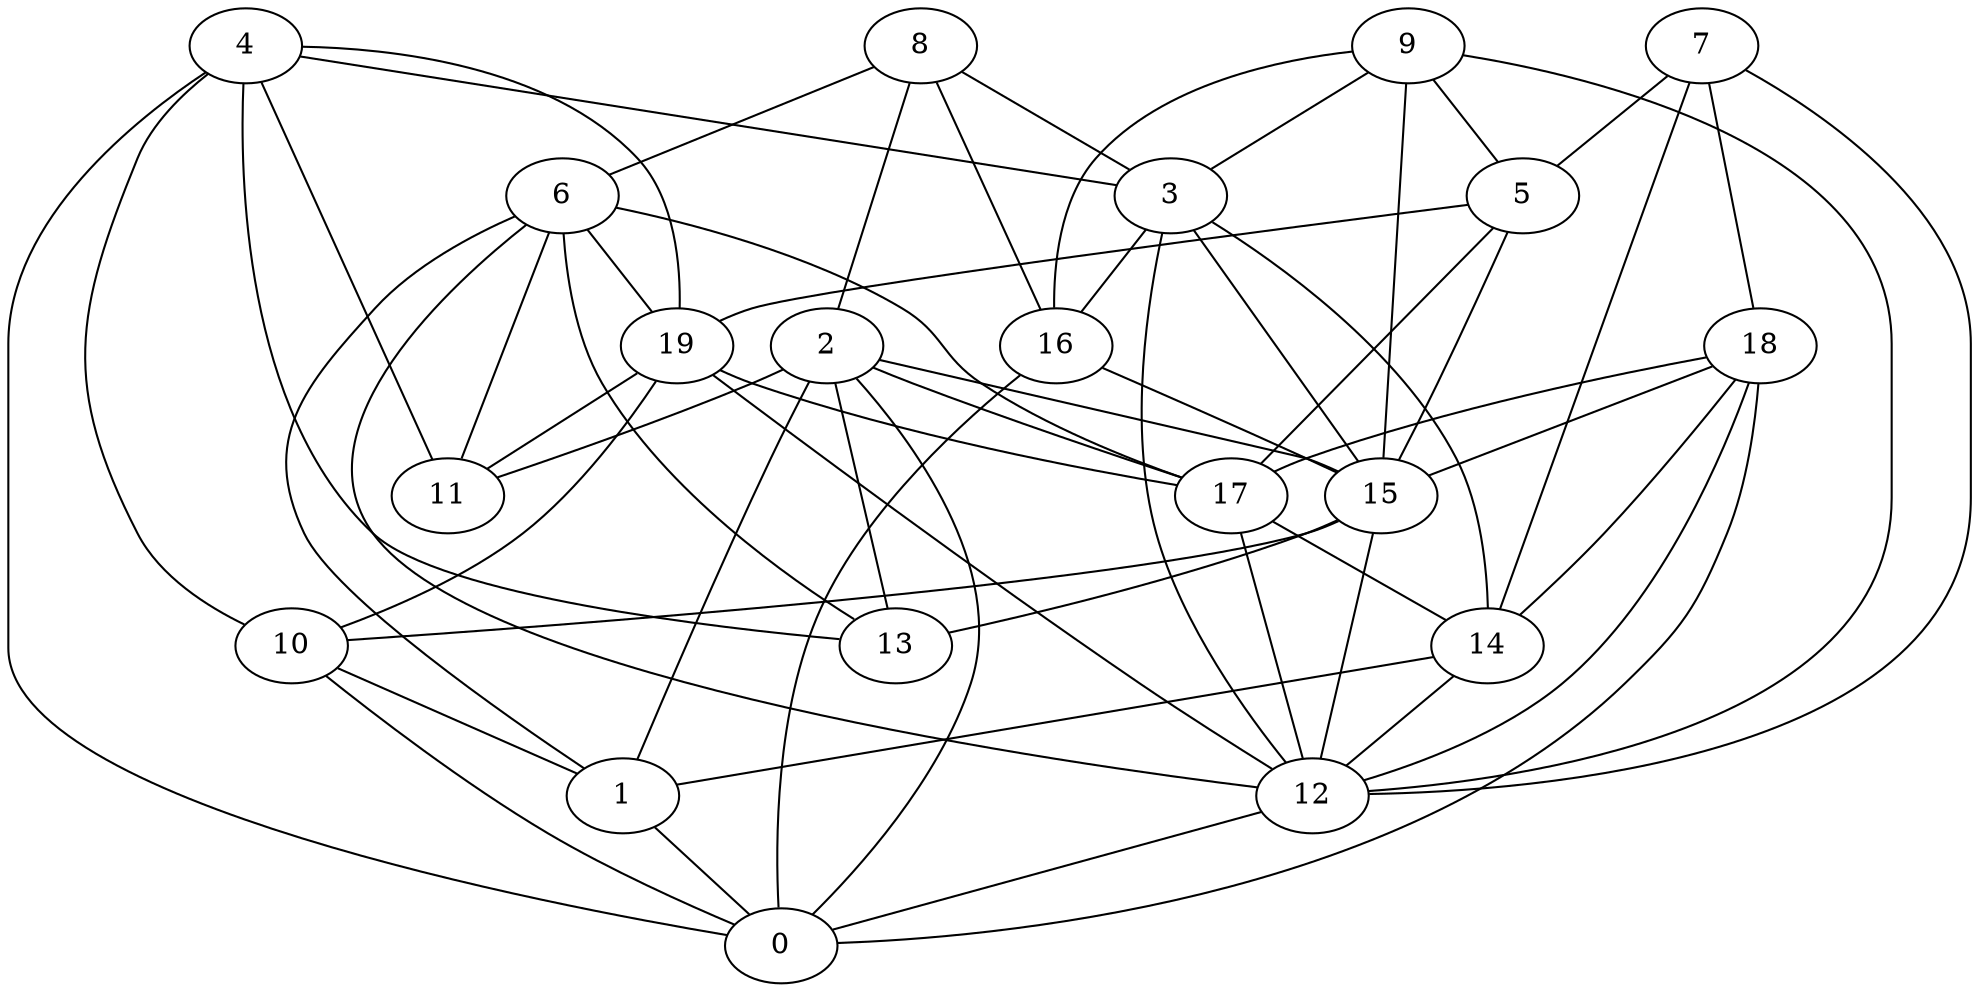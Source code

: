 digraph GG_graph {

subgraph G_graph {
edge [color = black]
"6" -> "1" [dir = none]
"6" -> "19" [dir = none]
"19" -> "10" [dir = none]
"2" -> "11" [dir = none]
"2" -> "17" [dir = none]
"2" -> "0" [dir = none]
"2" -> "15" [dir = none]
"8" -> "3" [dir = none]
"8" -> "16" [dir = none]
"8" -> "2" [dir = none]
"12" -> "0" [dir = none]
"10" -> "1" [dir = none]
"10" -> "0" [dir = none]
"5" -> "15" [dir = none]
"5" -> "17" [dir = none]
"7" -> "5" [dir = none]
"7" -> "14" [dir = none]
"9" -> "5" [dir = none]
"9" -> "15" [dir = none]
"18" -> "0" [dir = none]
"18" -> "15" [dir = none]
"18" -> "14" [dir = none]
"18" -> "17" [dir = none]
"4" -> "0" [dir = none]
"4" -> "10" [dir = none]
"4" -> "3" [dir = none]
"4" -> "19" [dir = none]
"4" -> "11" [dir = none]
"4" -> "13" [dir = none]
"14" -> "1" [dir = none]
"15" -> "13" [dir = none]
"15" -> "12" [dir = none]
"15" -> "10" [dir = none]
"3" -> "14" [dir = none]
"3" -> "16" [dir = none]
"3" -> "15" [dir = none]
"16" -> "15" [dir = none]
"16" -> "0" [dir = none]
"2" -> "1" [dir = none]
"19" -> "12" [dir = none]
"17" -> "14" [dir = none]
"8" -> "6" [dir = none]
"9" -> "12" [dir = none]
"18" -> "12" [dir = none]
"1" -> "0" [dir = none]
"9" -> "3" [dir = none]
"6" -> "17" [dir = none]
"2" -> "13" [dir = none]
"19" -> "17" [dir = none]
"6" -> "13" [dir = none]
"9" -> "16" [dir = none]
"17" -> "12" [dir = none]
"6" -> "11" [dir = none]
"19" -> "11" [dir = none]
"7" -> "18" [dir = none]
"7" -> "12" [dir = none]
"14" -> "12" [dir = none]
"5" -> "19" [dir = none]
"3" -> "12" [dir = none]
"6" -> "12" [dir = none]
}

}
